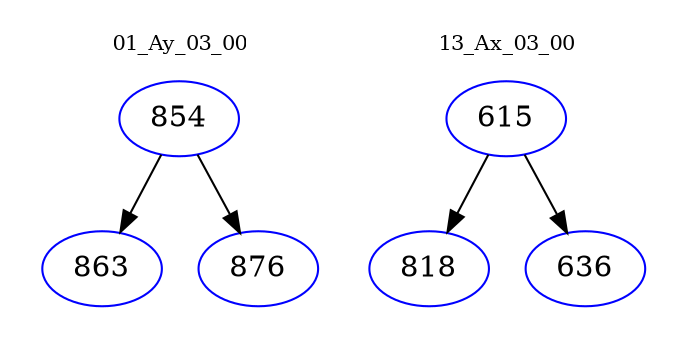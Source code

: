 digraph{
subgraph cluster_0 {
color = white
label = "01_Ay_03_00";
fontsize=10;
T0_854 [label="854", color="blue"]
T0_854 -> T0_863 [color="black"]
T0_863 [label="863", color="blue"]
T0_854 -> T0_876 [color="black"]
T0_876 [label="876", color="blue"]
}
subgraph cluster_1 {
color = white
label = "13_Ax_03_00";
fontsize=10;
T1_615 [label="615", color="blue"]
T1_615 -> T1_818 [color="black"]
T1_818 [label="818", color="blue"]
T1_615 -> T1_636 [color="black"]
T1_636 [label="636", color="blue"]
}
}
